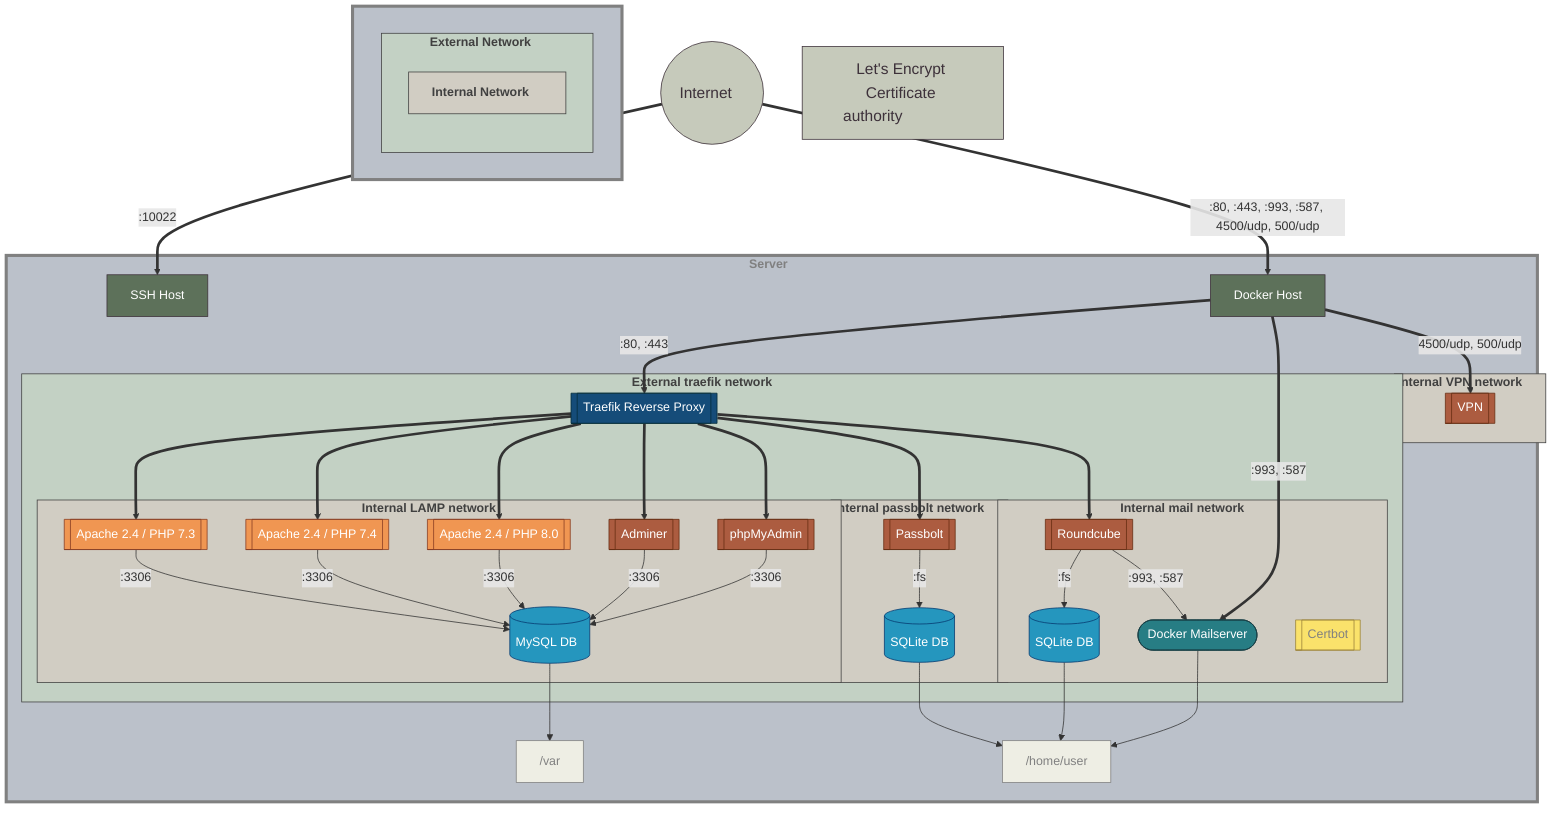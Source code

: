 graph TD

	%% define general components
	PUBLIC_INTERNET(("&nbsp;&nbsp;&nbsp;Internet&nbsp;&nbsp;&nbsp;&nbsp;&nbsp;&nbsp;"))
	PUBLIC_AUTHORITY_LETSENCRYPT["Let's Encrypt Certificate authority&nbsp;&nbsp;&nbsp;&nbsp;&nbsp;&nbsp;&nbsp;&nbsp;&nbsp;&nbsp;&nbsp;&nbsp;&nbsp;&nbsp;"]
	
	%% define traefik and certbot components
	DOCKER_REVERSE_PROXY_TRAEFIK[["Traefik Reverse Proxy"]]

	%% define LAMP components
	DOCKER_DB_MYSQL[("MySQL DB&nbsp;&nbsp;")]
	DOCKER_SERVICE_PHP73[["Apache 2.4 / PHP 7.3"]]
	DOCKER_SERVICE_PHP74[["Apache 2.4 / PHP 7.4"]]
	DOCKER_SERVICE_PHP80[["Apache 2.4 / PHP 8.0"]]
	DOCKER_SERVICE_ADMINER[["Adminer"]]
	DOCKER_SERVICE_PHPMYADMIN[["phpMyAdmin"]]
	
	%% define VPN components
	DOCKER_VPN[["VPN"]]

	%% define mail components
	DOCKER_SERVICE_ROUNDCUBE[["Roundcube"]]
	DOCKER_SERVICE_PASSBOLT[["Passbolt"]]
	DOCKER_SERVICE_MAILSERVER(["Docker Mailserver"])
	DOCKER_DB_SQLITE_PASSBOLT[("SQLite DB")]
	DOCKER_DB_SQLITE_ROUNDCUBE[("SQLite DB")]
	DOCKER_SERVICE_CERTBOT[["Certbot"]]
	
	%% define server components
	SERVER_SSH_HOST["SSH Host"]
	SERVER_DOCKER_HOST["Docker Host"]
	SERVER_FILE_SYSTEM_HOME["/home/user"]
	SERVER_FILE_SYSTEM_VAR["/var"]

	%% define subgroups (Network)
	subgraph EXPLANATION_SUBGRAPH_SERVER[" "]
		subgraph EXPLANATION_SUBGRAPH_NETWORK_EXTERNAL["External Network&nbsp;&nbsp;&nbsp;&nbsp;"]
			EXPLANATION_SUBGRAPH_NETWORK_INTERN["Internal Network&nbsp;&nbsp;&nbsp;&nbsp;"]
		end
	end
	
	%% define subgroups (Server)
	subgraph SUBGRAPH_SERVER["Server&nbsp;&nbsp;"]
		SERVER_SSH_HOST
		SERVER_DOCKER_HOST
		
		subgraph SUBGRAPH_NETWORK_EXTERNAL_TRAEFIK["External traefik network&nbsp;&nbsp;&nbsp;&nbsp;&nbsp;&nbsp;"]
			DOCKER_REVERSE_PROXY_TRAEFIK

			subgraph SUBGRAPH_NETWORK_INTERNAL_LAMP["Internal LAMP network&nbsp;&nbsp;&nbsp;&nbsp;&nbsp;&nbsp;"]
				DOCKER_DB_MYSQL
				DOCKER_SERVICE_PHP73
				DOCKER_SERVICE_PHP74
				DOCKER_SERVICE_PHP80
				DOCKER_SERVICE_ADMINER
				DOCKER_SERVICE_PHPMYADMIN
			end
			subgraph SUBGRAPH_NETWORK_INTERNAL_MAIL["Internal mail network&nbsp;&nbsp;&nbsp;&nbsp;&nbsp;&nbsp;"]
				DOCKER_SERVICE_CERTBOT
				DOCKER_SERVICE_MAILSERVER
				DOCKER_SERVICE_ROUNDCUBE
				DOCKER_DB_SQLITE_ROUNDCUBE
			end
			
			subgraph SUBGRAPH_NETWORK_INTERNAL_PASSBOLT["Internal passbolt network&nbsp;&nbsp;&nbsp;&nbsp;&nbsp;&nbsp;"]
				DOCKER_SERVICE_PASSBOLT
				DOCKER_DB_SQLITE_PASSBOLT
			end
		end
		
		subgraph SUBGRAPH_NETWORK_INTERNAL_VPN["Internal VPN network&nbsp;&nbsp;&nbsp;&nbsp;&nbsp;&nbsp;"]
			DOCKER_VPN
		end
		
		SERVER_FILE_SYSTEM_HOME
		SERVER_FILE_SYSTEM_VAR
	end

	%% define general graphs
	PUBLIC_INTERNET==>|":10022"|SERVER_SSH_HOST
	PUBLIC_INTERNET==>|":80, :443, :993, :587, 4500/udp, 500/udp"|SERVER_DOCKER_HOST
	SERVER_DOCKER_HOST==>|":80, :443"|DOCKER_REVERSE_PROXY_TRAEFIK
	SERVER_DOCKER_HOST==>|":993, :587"|DOCKER_SERVICE_MAILSERVER
	SERVER_DOCKER_HOST==>|"4500/udp, 500/udp"|DOCKER_VPN
	
	%% define docker and server graphs
	
	%% define traefik graphs
	DOCKER_REVERSE_PROXY_TRAEFIK==>DOCKER_SERVICE_PHP73
	DOCKER_REVERSE_PROXY_TRAEFIK==>DOCKER_SERVICE_PHP74
	DOCKER_REVERSE_PROXY_TRAEFIK==>DOCKER_SERVICE_PHP80
	DOCKER_REVERSE_PROXY_TRAEFIK==>DOCKER_SERVICE_ADMINER
	DOCKER_REVERSE_PROXY_TRAEFIK==>DOCKER_SERVICE_PHPMYADMIN
	DOCKER_REVERSE_PROXY_TRAEFIK==>DOCKER_SERVICE_PASSBOLT
	DOCKER_REVERSE_PROXY_TRAEFIK==>DOCKER_SERVICE_ROUNDCUBE
	
	%% define db graphs
	DOCKER_SERVICE_PHP73-->|":3306"|DOCKER_DB_MYSQL
	DOCKER_SERVICE_PHP74-->|":3306"|DOCKER_DB_MYSQL
	DOCKER_SERVICE_PHP80-->|":3306"|DOCKER_DB_MYSQL
	DOCKER_SERVICE_ADMINER-->|":3306"|DOCKER_DB_MYSQL
	DOCKER_SERVICE_PHPMYADMIN-->|":3306"|DOCKER_DB_MYSQL
	
	%% define passbolt graphs
	DOCKER_SERVICE_PASSBOLT-->|":fs"|DOCKER_DB_SQLITE_PASSBOLT
	
	%% define roundcube graphs
	DOCKER_SERVICE_ROUNDCUBE-->|":fs"|DOCKER_DB_SQLITE_ROUNDCUBE
	DOCKER_SERVICE_ROUNDCUBE-->|":993, :587"|DOCKER_SERVICE_MAILSERVER
	%%DOCKER_SERVICE_MAILSERVER---->DOCKER_SERVICE_CERTBOT
	
	%% define file system graphs
	DOCKER_DB_SQLITE_PASSBOLT-->SERVER_FILE_SYSTEM_HOME
	DOCKER_DB_SQLITE_ROUNDCUBE-->SERVER_FILE_SYSTEM_HOME
	DOCKER_SERVICE_MAILSERVER-->SERVER_FILE_SYSTEM_HOME
	DOCKER_DB_MYSQL-->SERVER_FILE_SYSTEM_VAR
	
	%% define classes (modules)
	classDef CLASS_DB fill:#2596be,color:#fff,font-weight:normal,stroke:#063970;
	classDef CLASS_SERVICE_REVERSE_PROXY fill:#154c79,color:#fff,font-weight:normal,stroke:#052c39;
	classDef CLASS_SERVICE_CERTBOT fill:#fae26b,color:#808080,font-weight:normal,stroke:#9a823b;
	classDef CLASS_SERVICE_LAMP_PHP fill:#f09652,color:#fff,font-weight:normal,stroke:#873e23;
	classDef CLASS_SERVICE_LAMP_GUI fill:#ac5c40,color:#fff,font-weight:normal,stroke:#672e13;
	classDef CLASS_SERVICE_MAIL fill:#277d84,color:#fff,font-weight:normal,stroke:#173d44;
	classDef CLASS_FILESYSTEM fill:#eeeee4,color:#808080,font-weight:normal,stroke:#808080;
	classDef CLASS_HOSTS fill:#5d715a,color:#fff,font-weight:normal,stroke:#3d313a;
	classDef CLASS_PUBLIC fill:#C6CABB,color:#3d313a,font-weight:normal,stroke:#3d313a,font-size:20px

	%% define classes (subgroups)
	classDef CLASS_SUBGRAPH_SERVER fill:#BBC1CA,color:#808080,font-weight:bold,stroke:#808080,stroke-width:4px;
	classDef CLASS_NETWORK_EXTERNAL fill:#C3D1C4,color:#404040,font-weight:bold,stroke:#404040,stroke-width:1px;
	classDef CLASS_NETWORK_INTERNAL fill:#D1CDC3,color:#404040,font-weight:bold,stroke:#404040,stroke-width:1px;
	classDef CLASS_EXPLANATION fill:#f0f0f0,color:#404040,font-weight:bold,stroke:#404040,stroke-width:1px;

	%% assign classes (modules)
	class DOCKER_DB_MYSQL,DOCKER_DB_SQLITE_ROUNDCUBE,DOCKER_DB_SQLITE_PASSBOLT CLASS_DB
	class DOCKER_REVERSE_PROXY_TRAEFIK CLASS_SERVICE_REVERSE_PROXY
	class DOCKER_SERVICE_CERTBOT CLASS_SERVICE_CERTBOT
	class DOCKER_SERVICE_PHP73,DOCKER_SERVICE_PHP74,DOCKER_SERVICE_PHP80 CLASS_SERVICE_LAMP_PHP
	class DOCKER_SERVICE_ADMINER,DOCKER_SERVICE_PHPMYADMIN,DOCKER_VPN CLASS_SERVICE_LAMP_GUI
	class DOCKER_SERVICE_ROUNDCUBE CLASS_SERVICE_LAMP_GUI
	class DOCKER_SERVICE_PASSBOLT CLASS_SERVICE_LAMP_GUI
	class DOCKER_SERVICE_MAILSERVER CLASS_SERVICE_MAIL
	class SERVER_FILE_SYSTEM_HOME,SERVER_FILE_SYSTEM_VAR CLASS_FILESYSTEM
	class SERVER_DOCKER_HOST,SERVER_SSH_HOST CLASS_HOSTS
	class PUBLIC_INTERNET,PUBLIC_AUTHORITY_LETSENCRYPT CLASS_PUBLIC
	class SUBGRAPH_EXPANATION CLASS_EXPLANATION
	
	%% assign classes (subgoups)
	class SUBGRAPH_SERVER,EXPLANATION_SUBGRAPH_SERVER CLASS_SUBGRAPH_SERVER
	class SUBGRAPH_NETWORK_EXTERNAL_TRAEFIK,EXPLANATION_SUBGRAPH_NETWORK_EXTERNAL CLASS_NETWORK_EXTERNAL
	class SUBGRAPH_NETWORK_INTERNAL_LAMP,SUBGRAPH_NETWORK_INTERNAL_MAIL,EXPLANATION_SUBGRAPH_NETWORK_INTERN,SUBGRAPH_NETWORK_INTERNAL_VPN,SUBGRAPH_NETWORK_INTERNAL_PASSBOLT CLASS_NETWORK_INTERNAL
